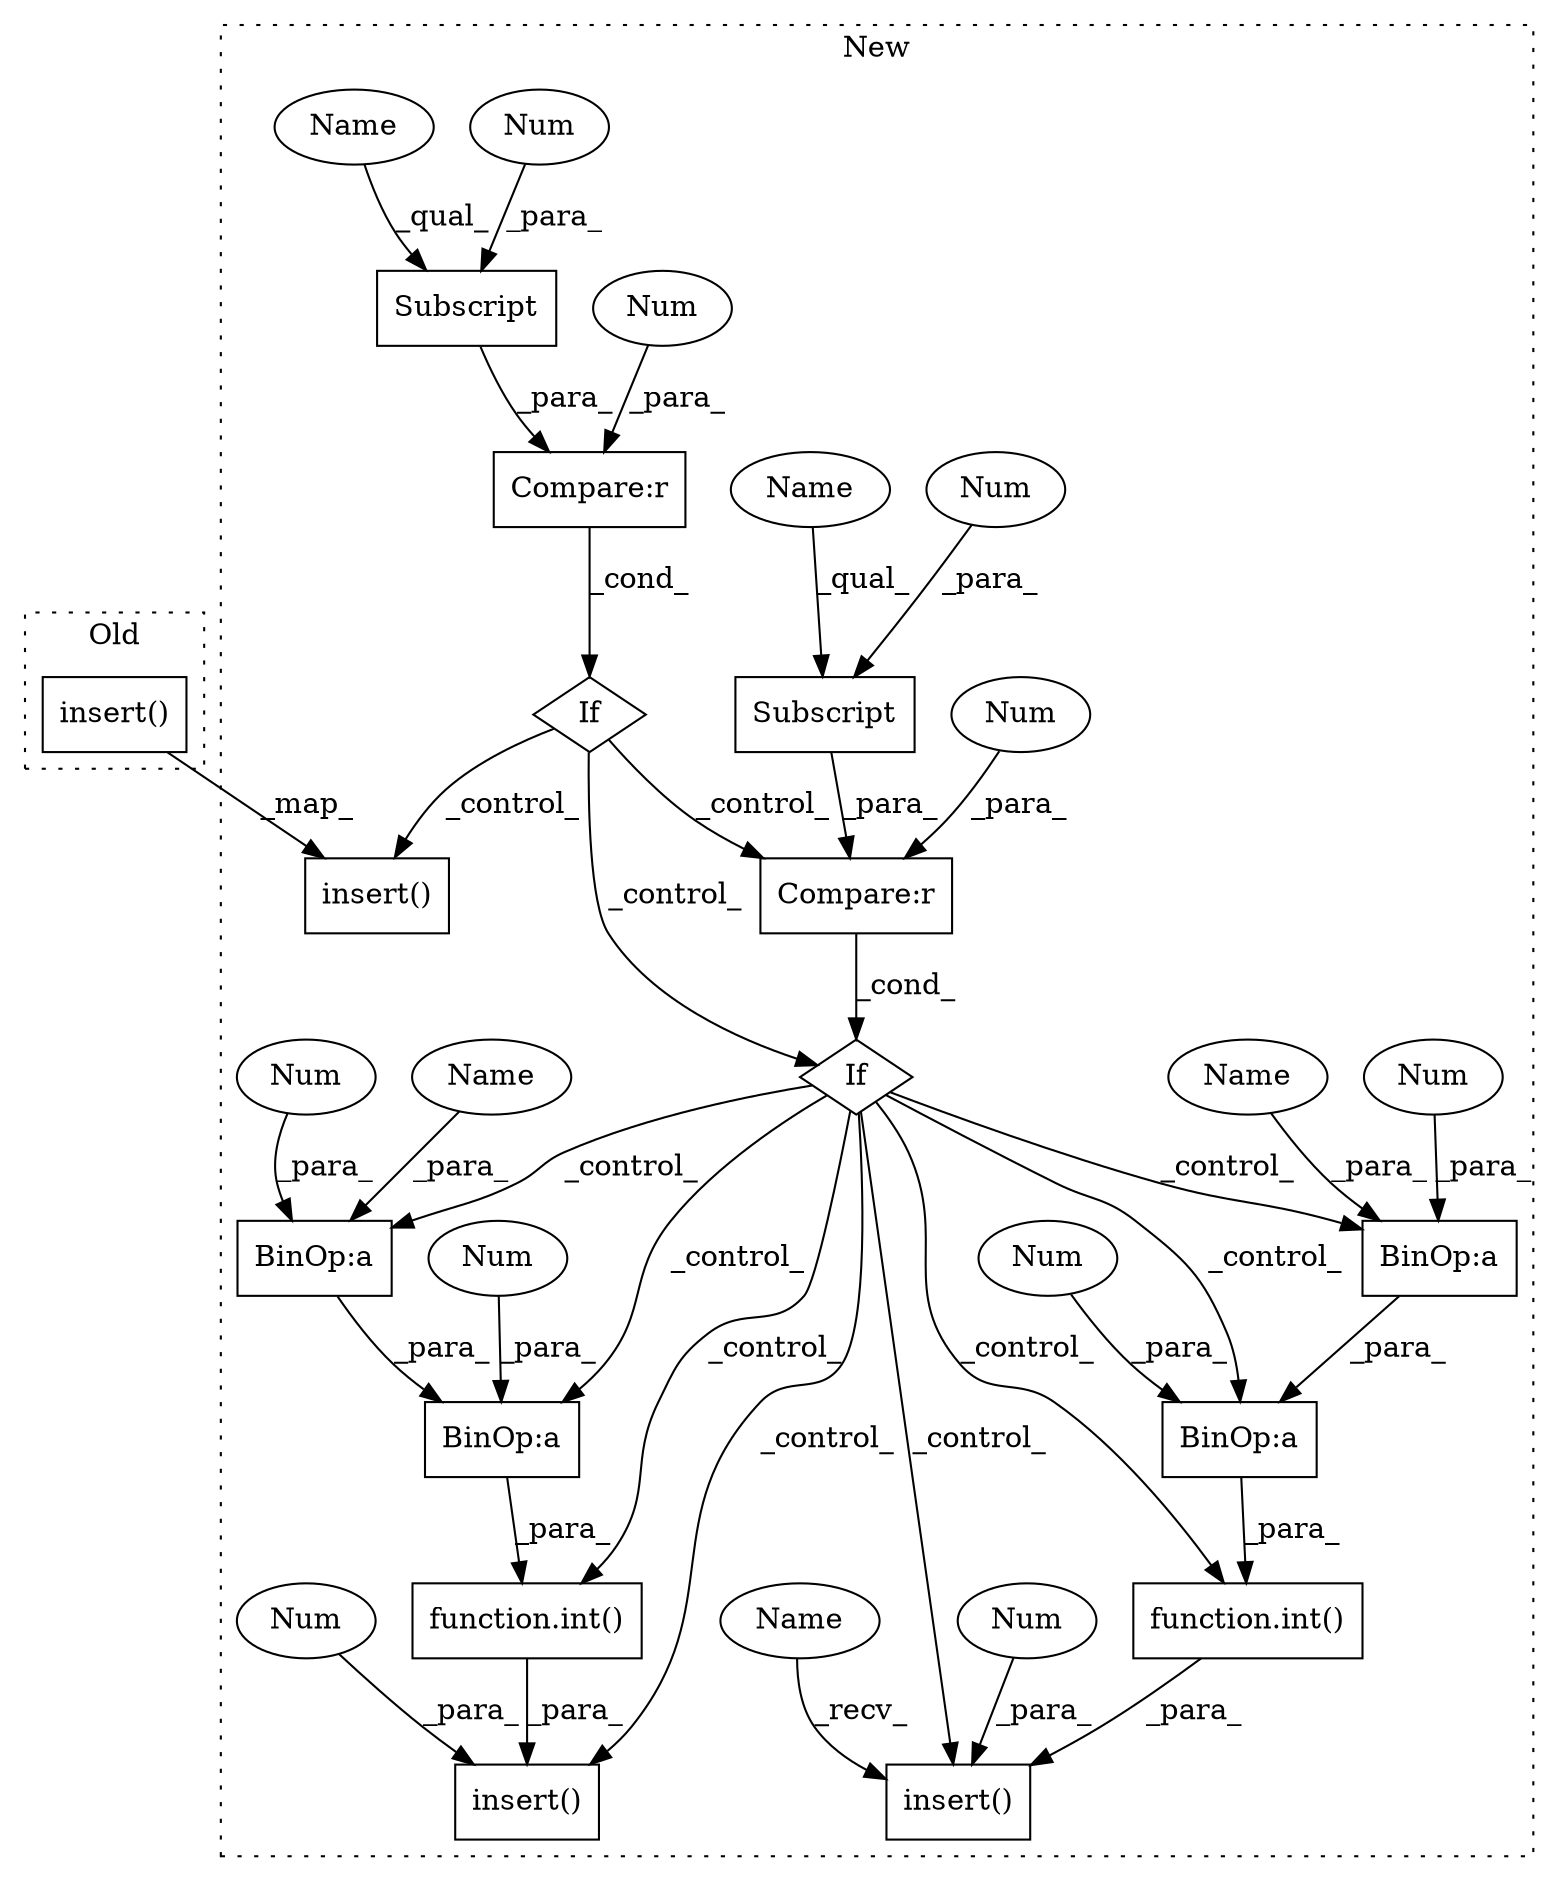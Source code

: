 digraph G {
subgraph cluster0 {
1 [label="insert()" a="75" s="2157,2203" l="17,1" shape="box"];
label = "Old";
style="dotted";
}
subgraph cluster1 {
2 [label="insert()" a="75" s="2213,2259" l="17,1" shape="box"];
3 [label="If" a="96" s="2098,2132" l="3,18" shape="diamond"];
4 [label="insert()" a="75" s="2390,2436" l="17,1" shape="box"];
5 [label="If" a="96" s="2278,2308" l="0,18" shape="diamond"];
6 [label="insert()" a="75" s="2326,2372" l="17,1" shape="box"];
7 [label="BinOp:a" a="82" s="2360" l="3" shape="box"];
8 [label="BinOp:a" a="82" s="2424" l="3" shape="box"];
9 [label="BinOp:a" a="82" s="2360" l="8" shape="box"];
10 [label="BinOp:a" a="82" s="2424" l="8" shape="box"];
11 [label="Compare:r" a="40" s="2278" l="30" shape="box"];
12 [label="Compare:r" a="40" s="2101" l="31" shape="box"];
13 [label="function.int()" a="75" s="2346,2371" l="4,1" shape="box"];
14 [label="function.int()" a="75" s="2410,2435" l="4,1" shape="box"];
15 [label="Num" a="76" s="2128" l="4" shape="ellipse"];
16 [label="Num" a="76" s="2305" l="3" shape="ellipse"];
17 [label="Num" a="76" s="2343" l="1" shape="ellipse"];
18 [label="Num" a="76" s="2368" l="3" shape="ellipse"];
19 [label="Num" a="76" s="2363" l="2" shape="ellipse"];
20 [label="Num" a="76" s="2427" l="2" shape="ellipse"];
21 [label="Num" a="76" s="2432" l="3" shape="ellipse"];
22 [label="Num" a="76" s="2407" l="1" shape="ellipse"];
23 [label="Subscript" a="63" s="2278,0" l="23,0" shape="box"];
24 [label="Subscript" a="63" s="2101,0" l="23,0" shape="box"];
25 [label="Num" a="76" s="2122" l="1" shape="ellipse"];
26 [label="Num" a="76" s="2299" l="1" shape="ellipse"];
27 [label="Name" a="87" s="2390" l="9" shape="ellipse"];
28 [label="Name" a="87" s="2278" l="20" shape="ellipse"];
29 [label="Name" a="87" s="2101" l="20" shape="ellipse"];
30 [label="Name" a="87" s="2350" l="10" shape="ellipse"];
31 [label="Name" a="87" s="2414" l="10" shape="ellipse"];
label = "New";
style="dotted";
}
1 -> 2 [label="_map_"];
3 -> 5 [label="_control_"];
3 -> 2 [label="_control_"];
3 -> 11 [label="_control_"];
5 -> 13 [label="_control_"];
5 -> 14 [label="_control_"];
5 -> 9 [label="_control_"];
5 -> 10 [label="_control_"];
5 -> 4 [label="_control_"];
5 -> 7 [label="_control_"];
5 -> 8 [label="_control_"];
5 -> 6 [label="_control_"];
7 -> 9 [label="_para_"];
8 -> 10 [label="_para_"];
9 -> 13 [label="_para_"];
10 -> 14 [label="_para_"];
11 -> 5 [label="_cond_"];
12 -> 3 [label="_cond_"];
13 -> 6 [label="_para_"];
14 -> 4 [label="_para_"];
15 -> 12 [label="_para_"];
16 -> 11 [label="_para_"];
17 -> 6 [label="_para_"];
18 -> 9 [label="_para_"];
19 -> 7 [label="_para_"];
20 -> 8 [label="_para_"];
21 -> 10 [label="_para_"];
22 -> 4 [label="_para_"];
23 -> 11 [label="_para_"];
24 -> 12 [label="_para_"];
25 -> 24 [label="_para_"];
26 -> 23 [label="_para_"];
27 -> 4 [label="_recv_"];
28 -> 23 [label="_qual_"];
29 -> 24 [label="_qual_"];
30 -> 7 [label="_para_"];
31 -> 8 [label="_para_"];
}